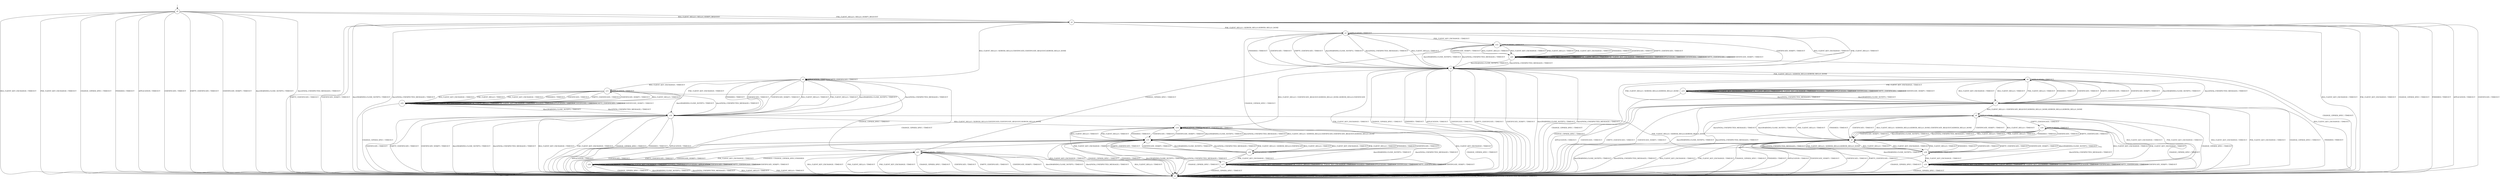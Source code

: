 digraph g {
__start0 [label="" shape="none"];

	s0 [shape="circle" label="s0"];
	s1 [shape="circle" label="s1"];
	s2 [shape="circle" label="s2"];
	s3 [shape="circle" label="s3"];
	s4 [shape="circle" label="s4"];
	s5 [shape="circle" label="s5"];
	s6 [shape="circle" label="s6"];
	s7 [shape="circle" label="s7"];
	s8 [shape="circle" label="s8"];
	s9 [shape="circle" label="s9"];
	s10 [shape="circle" label="s10"];
	s11 [shape="circle" label="s11"];
	s12 [shape="circle" label="s12"];
	s13 [shape="circle" label="s13"];
	s14 [shape="circle" label="s14"];
	s15 [shape="circle" label="s15"];
	s16 [shape="circle" label="s16"];
	s17 [shape="circle" label="s17"];
	s18 [shape="circle" label="s18"];
	s19 [shape="circle" label="s19"];
	s20 [shape="circle" label="s20"];
	s21 [shape="circle" label="s21"];
	s22 [shape="circle" label="s22"];
	s23 [shape="circle" label="s23"];
	s24 [shape="circle" label="s24"];
	s0 -> s2 [label="RSA_CLIENT_HELLO / HELLO_VERIFY_REQUEST"];
	s0 -> s1 [label="RSA_CLIENT_KEY_EXCHANGE / TIMEOUT"];
	s0 -> s2 [label="PSK_CLIENT_HELLO / HELLO_VERIFY_REQUEST"];
	s0 -> s1 [label="PSK_CLIENT_KEY_EXCHANGE / TIMEOUT"];
	s0 -> s1 [label="CHANGE_CIPHER_SPEC / TIMEOUT"];
	s0 -> s1 [label="FINISHED / TIMEOUT"];
	s0 -> s1 [label="APPLICATION / TIMEOUT"];
	s0 -> s1 [label="CERTIFICATE / TIMEOUT"];
	s0 -> s1 [label="EMPTY_CERTIFICATE / TIMEOUT"];
	s0 -> s1 [label="CERTIFICATE_VERIFY / TIMEOUT"];
	s0 -> s1 [label="Alert(WARNING,CLOSE_NOTIFY) / TIMEOUT"];
	s0 -> s1 [label="Alert(FATAL,UNEXPECTED_MESSAGE) / TIMEOUT"];
	s1 -> s1 [label="RSA_CLIENT_HELLO / TIMEOUT"];
	s1 -> s1 [label="RSA_CLIENT_KEY_EXCHANGE / TIMEOUT"];
	s1 -> s1 [label="PSK_CLIENT_HELLO / TIMEOUT"];
	s1 -> s1 [label="PSK_CLIENT_KEY_EXCHANGE / TIMEOUT"];
	s1 -> s1 [label="CHANGE_CIPHER_SPEC / TIMEOUT"];
	s1 -> s1 [label="FINISHED / TIMEOUT"];
	s1 -> s1 [label="APPLICATION / TIMEOUT"];
	s1 -> s1 [label="CERTIFICATE / TIMEOUT"];
	s1 -> s1 [label="EMPTY_CERTIFICATE / TIMEOUT"];
	s1 -> s1 [label="CERTIFICATE_VERIFY / TIMEOUT"];
	s1 -> s1 [label="Alert(WARNING,CLOSE_NOTIFY) / TIMEOUT"];
	s1 -> s1 [label="Alert(FATAL,UNEXPECTED_MESSAGE) / TIMEOUT"];
	s2 -> s4 [label="RSA_CLIENT_HELLO / SERVER_HELLO,CERTIFICATE,CERTIFICATE_REQUEST,SERVER_HELLO_DONE"];
	s2 -> s1 [label="RSA_CLIENT_KEY_EXCHANGE / TIMEOUT"];
	s2 -> s3 [label="PSK_CLIENT_HELLO / SERVER_HELLO,SERVER_HELLO_DONE"];
	s2 -> s1 [label="PSK_CLIENT_KEY_EXCHANGE / TIMEOUT"];
	s2 -> s1 [label="CHANGE_CIPHER_SPEC / TIMEOUT"];
	s2 -> s1 [label="FINISHED / TIMEOUT"];
	s2 -> s1 [label="APPLICATION / TIMEOUT"];
	s2 -> s1 [label="CERTIFICATE / TIMEOUT"];
	s2 -> s1 [label="EMPTY_CERTIFICATE / TIMEOUT"];
	s2 -> s1 [label="CERTIFICATE_VERIFY / TIMEOUT"];
	s2 -> s1 [label="Alert(WARNING,CLOSE_NOTIFY) / TIMEOUT"];
	s2 -> s1 [label="Alert(FATAL,UNEXPECTED_MESSAGE) / TIMEOUT"];
	s3 -> s5 [label="RSA_CLIENT_HELLO / TIMEOUT"];
	s3 -> s5 [label="RSA_CLIENT_KEY_EXCHANGE / TIMEOUT"];
	s3 -> s5 [label="PSK_CLIENT_HELLO / TIMEOUT"];
	s3 -> s12 [label="PSK_CLIENT_KEY_EXCHANGE / TIMEOUT"];
	s3 -> s1 [label="CHANGE_CIPHER_SPEC / TIMEOUT"];
	s3 -> s5 [label="FINISHED / TIMEOUT"];
	s3 -> s3 [label="APPLICATION / TIMEOUT"];
	s3 -> s5 [label="CERTIFICATE / TIMEOUT"];
	s3 -> s5 [label="EMPTY_CERTIFICATE / TIMEOUT"];
	s3 -> s5 [label="CERTIFICATE_VERIFY / TIMEOUT"];
	s3 -> s5 [label="Alert(WARNING,CLOSE_NOTIFY) / TIMEOUT"];
	s3 -> s5 [label="Alert(FATAL,UNEXPECTED_MESSAGE) / TIMEOUT"];
	s4 -> s16 [label="RSA_CLIENT_HELLO / TIMEOUT"];
	s4 -> s11 [label="RSA_CLIENT_KEY_EXCHANGE / TIMEOUT"];
	s4 -> s16 [label="PSK_CLIENT_HELLO / TIMEOUT"];
	s4 -> s22 [label="PSK_CLIENT_KEY_EXCHANGE / TIMEOUT"];
	s4 -> s1 [label="CHANGE_CIPHER_SPEC / TIMEOUT"];
	s4 -> s16 [label="FINISHED / TIMEOUT"];
	s4 -> s4 [label="APPLICATION / TIMEOUT"];
	s4 -> s16 [label="CERTIFICATE / TIMEOUT"];
	s4 -> s4 [label="EMPTY_CERTIFICATE / TIMEOUT"];
	s4 -> s16 [label="CERTIFICATE_VERIFY / TIMEOUT"];
	s4 -> s16 [label="Alert(WARNING,CLOSE_NOTIFY) / TIMEOUT"];
	s4 -> s16 [label="Alert(FATAL,UNEXPECTED_MESSAGE) / TIMEOUT"];
	s5 -> s14 [label="RSA_CLIENT_HELLO / CERTIFICATE_REQUEST,SERVER_HELLO_DONE,SERVER_HELLO,CERTIFICATE"];
	s5 -> s1 [label="RSA_CLIENT_KEY_EXCHANGE / TIMEOUT"];
	s5 -> s6 [label="PSK_CLIENT_HELLO / SERVER_HELLO,SERVER_HELLO_DONE"];
	s5 -> s1 [label="PSK_CLIENT_KEY_EXCHANGE / TIMEOUT"];
	s5 -> s1 [label="CHANGE_CIPHER_SPEC / TIMEOUT"];
	s5 -> s1 [label="FINISHED / TIMEOUT"];
	s5 -> s1 [label="APPLICATION / TIMEOUT"];
	s5 -> s1 [label="CERTIFICATE / TIMEOUT"];
	s5 -> s1 [label="EMPTY_CERTIFICATE / TIMEOUT"];
	s5 -> s1 [label="CERTIFICATE_VERIFY / TIMEOUT"];
	s5 -> s1 [label="Alert(WARNING,CLOSE_NOTIFY) / TIMEOUT"];
	s5 -> s1 [label="Alert(FATAL,UNEXPECTED_MESSAGE) / TIMEOUT"];
	s6 -> s7 [label="RSA_CLIENT_HELLO / TIMEOUT"];
	s6 -> s7 [label="RSA_CLIENT_KEY_EXCHANGE / TIMEOUT"];
	s6 -> s7 [label="PSK_CLIENT_HELLO / TIMEOUT"];
	s6 -> s13 [label="PSK_CLIENT_KEY_EXCHANGE / TIMEOUT"];
	s6 -> s1 [label="CHANGE_CIPHER_SPEC / TIMEOUT"];
	s6 -> s7 [label="FINISHED / TIMEOUT"];
	s6 -> s6 [label="APPLICATION / TIMEOUT"];
	s6 -> s7 [label="CERTIFICATE / TIMEOUT"];
	s6 -> s7 [label="EMPTY_CERTIFICATE / TIMEOUT"];
	s6 -> s7 [label="CERTIFICATE_VERIFY / TIMEOUT"];
	s6 -> s7 [label="Alert(WARNING,CLOSE_NOTIFY) / TIMEOUT"];
	s6 -> s7 [label="Alert(FATAL,UNEXPECTED_MESSAGE) / TIMEOUT"];
	s7 -> s8 [label="RSA_CLIENT_HELLO / CERTIFICATE_REQUEST,SERVER_HELLO_DONE,SERVER_HELLO,SERVER_HELLO_DONE"];
	s7 -> s1 [label="RSA_CLIENT_KEY_EXCHANGE / TIMEOUT"];
	s7 -> s6 [label="PSK_CLIENT_HELLO / SERVER_HELLO,SERVER_HELLO_DONE"];
	s7 -> s1 [label="PSK_CLIENT_KEY_EXCHANGE / TIMEOUT"];
	s7 -> s1 [label="CHANGE_CIPHER_SPEC / TIMEOUT"];
	s7 -> s1 [label="FINISHED / TIMEOUT"];
	s7 -> s1 [label="APPLICATION / TIMEOUT"];
	s7 -> s1 [label="CERTIFICATE / TIMEOUT"];
	s7 -> s1 [label="EMPTY_CERTIFICATE / TIMEOUT"];
	s7 -> s1 [label="CERTIFICATE_VERIFY / TIMEOUT"];
	s7 -> s1 [label="Alert(WARNING,CLOSE_NOTIFY) / TIMEOUT"];
	s7 -> s1 [label="Alert(FATAL,UNEXPECTED_MESSAGE) / TIMEOUT"];
	s8 -> s9 [label="RSA_CLIENT_HELLO / TIMEOUT"];
	s8 -> s10 [label="RSA_CLIENT_KEY_EXCHANGE / TIMEOUT"];
	s8 -> s9 [label="PSK_CLIENT_HELLO / TIMEOUT"];
	s8 -> s10 [label="PSK_CLIENT_KEY_EXCHANGE / TIMEOUT"];
	s8 -> s1 [label="CHANGE_CIPHER_SPEC / TIMEOUT"];
	s8 -> s9 [label="FINISHED / TIMEOUT"];
	s8 -> s8 [label="APPLICATION / TIMEOUT"];
	s8 -> s9 [label="CERTIFICATE / TIMEOUT"];
	s8 -> s19 [label="EMPTY_CERTIFICATE / TIMEOUT"];
	s8 -> s9 [label="CERTIFICATE_VERIFY / TIMEOUT"];
	s8 -> s9 [label="Alert(WARNING,CLOSE_NOTIFY) / TIMEOUT"];
	s8 -> s9 [label="Alert(FATAL,UNEXPECTED_MESSAGE) / TIMEOUT"];
	s9 -> s8 [label="RSA_CLIENT_HELLO / SERVER_HELLO,SERVER_HELLO_DONE,CERTIFICATE_REQUEST,SERVER_HELLO_DONE"];
	s9 -> s1 [label="RSA_CLIENT_KEY_EXCHANGE / TIMEOUT"];
	s9 -> s18 [label="PSK_CLIENT_HELLO / SERVER_HELLO,SERVER_HELLO_DONE"];
	s9 -> s1 [label="PSK_CLIENT_KEY_EXCHANGE / TIMEOUT"];
	s9 -> s1 [label="CHANGE_CIPHER_SPEC / TIMEOUT"];
	s9 -> s1 [label="FINISHED / TIMEOUT"];
	s9 -> s1 [label="APPLICATION / TIMEOUT"];
	s9 -> s1 [label="CERTIFICATE / TIMEOUT"];
	s9 -> s1 [label="EMPTY_CERTIFICATE / TIMEOUT"];
	s9 -> s1 [label="CERTIFICATE_VERIFY / TIMEOUT"];
	s9 -> s1 [label="Alert(WARNING,CLOSE_NOTIFY) / TIMEOUT"];
	s9 -> s1 [label="Alert(FATAL,UNEXPECTED_MESSAGE) / TIMEOUT"];
	s10 -> s10 [label="RSA_CLIENT_HELLO / TIMEOUT"];
	s10 -> s10 [label="RSA_CLIENT_KEY_EXCHANGE / TIMEOUT"];
	s10 -> s10 [label="PSK_CLIENT_HELLO / TIMEOUT"];
	s10 -> s10 [label="PSK_CLIENT_KEY_EXCHANGE / TIMEOUT"];
	s10 -> s1 [label="CHANGE_CIPHER_SPEC / TIMEOUT"];
	s10 -> s10 [label="FINISHED / TIMEOUT"];
	s10 -> s10 [label="APPLICATION / TIMEOUT"];
	s10 -> s10 [label="CERTIFICATE / TIMEOUT"];
	s10 -> s10 [label="EMPTY_CERTIFICATE / TIMEOUT"];
	s10 -> s10 [label="CERTIFICATE_VERIFY / TIMEOUT"];
	s10 -> s9 [label="Alert(WARNING,CLOSE_NOTIFY) / TIMEOUT"];
	s10 -> s9 [label="Alert(FATAL,UNEXPECTED_MESSAGE) / TIMEOUT"];
	s11 -> s22 [label="RSA_CLIENT_HELLO / TIMEOUT"];
	s11 -> s22 [label="RSA_CLIENT_KEY_EXCHANGE / TIMEOUT"];
	s11 -> s22 [label="PSK_CLIENT_HELLO / TIMEOUT"];
	s11 -> s22 [label="PSK_CLIENT_KEY_EXCHANGE / TIMEOUT"];
	s11 -> s21 [label="CHANGE_CIPHER_SPEC / TIMEOUT"];
	s11 -> s22 [label="FINISHED / TIMEOUT"];
	s11 -> s11 [label="APPLICATION / TIMEOUT"];
	s11 -> s22 [label="CERTIFICATE / TIMEOUT"];
	s11 -> s22 [label="EMPTY_CERTIFICATE / TIMEOUT"];
	s11 -> s22 [label="CERTIFICATE_VERIFY / TIMEOUT"];
	s11 -> s16 [label="Alert(WARNING,CLOSE_NOTIFY) / TIMEOUT"];
	s11 -> s16 [label="Alert(FATAL,UNEXPECTED_MESSAGE) / TIMEOUT"];
	s12 -> s23 [label="RSA_CLIENT_HELLO / TIMEOUT"];
	s12 -> s23 [label="RSA_CLIENT_KEY_EXCHANGE / TIMEOUT"];
	s12 -> s23 [label="PSK_CLIENT_HELLO / TIMEOUT"];
	s12 -> s23 [label="PSK_CLIENT_KEY_EXCHANGE / TIMEOUT"];
	s12 -> s21 [label="CHANGE_CIPHER_SPEC / TIMEOUT"];
	s12 -> s23 [label="FINISHED / TIMEOUT"];
	s12 -> s12 [label="APPLICATION / TIMEOUT"];
	s12 -> s23 [label="CERTIFICATE / TIMEOUT"];
	s12 -> s23 [label="EMPTY_CERTIFICATE / TIMEOUT"];
	s12 -> s23 [label="CERTIFICATE_VERIFY / TIMEOUT"];
	s12 -> s5 [label="Alert(WARNING,CLOSE_NOTIFY) / TIMEOUT"];
	s12 -> s5 [label="Alert(FATAL,UNEXPECTED_MESSAGE) / TIMEOUT"];
	s13 -> s13 [label="RSA_CLIENT_HELLO / TIMEOUT"];
	s13 -> s13 [label="RSA_CLIENT_KEY_EXCHANGE / TIMEOUT"];
	s13 -> s13 [label="PSK_CLIENT_HELLO / TIMEOUT"];
	s13 -> s13 [label="PSK_CLIENT_KEY_EXCHANGE / TIMEOUT"];
	s13 -> s1 [label="CHANGE_CIPHER_SPEC / TIMEOUT"];
	s13 -> s13 [label="FINISHED / TIMEOUT"];
	s13 -> s13 [label="APPLICATION / TIMEOUT"];
	s13 -> s13 [label="CERTIFICATE / TIMEOUT"];
	s13 -> s13 [label="EMPTY_CERTIFICATE / TIMEOUT"];
	s13 -> s13 [label="CERTIFICATE_VERIFY / TIMEOUT"];
	s13 -> s7 [label="Alert(WARNING,CLOSE_NOTIFY) / TIMEOUT"];
	s13 -> s7 [label="Alert(FATAL,UNEXPECTED_MESSAGE) / TIMEOUT"];
	s14 -> s15 [label="RSA_CLIENT_HELLO / TIMEOUT"];
	s14 -> s17 [label="RSA_CLIENT_KEY_EXCHANGE / TIMEOUT"];
	s14 -> s15 [label="PSK_CLIENT_HELLO / TIMEOUT"];
	s14 -> s17 [label="PSK_CLIENT_KEY_EXCHANGE / TIMEOUT"];
	s14 -> s1 [label="CHANGE_CIPHER_SPEC / TIMEOUT"];
	s14 -> s15 [label="FINISHED / TIMEOUT"];
	s14 -> s14 [label="APPLICATION / TIMEOUT"];
	s14 -> s15 [label="CERTIFICATE / TIMEOUT"];
	s14 -> s14 [label="EMPTY_CERTIFICATE / TIMEOUT"];
	s14 -> s15 [label="CERTIFICATE_VERIFY / TIMEOUT"];
	s14 -> s15 [label="Alert(WARNING,CLOSE_NOTIFY) / TIMEOUT"];
	s14 -> s15 [label="Alert(FATAL,UNEXPECTED_MESSAGE) / TIMEOUT"];
	s15 -> s14 [label="RSA_CLIENT_HELLO / SERVER_HELLO,CERTIFICATE,CERTIFICATE_REQUEST,SERVER_HELLO_DONE"];
	s15 -> s1 [label="RSA_CLIENT_KEY_EXCHANGE / TIMEOUT"];
	s15 -> s20 [label="PSK_CLIENT_HELLO / SERVER_HELLO,CERTIFICATE"];
	s15 -> s1 [label="PSK_CLIENT_KEY_EXCHANGE / TIMEOUT"];
	s15 -> s1 [label="CHANGE_CIPHER_SPEC / TIMEOUT"];
	s15 -> s1 [label="FINISHED / TIMEOUT"];
	s15 -> s1 [label="APPLICATION / TIMEOUT"];
	s15 -> s1 [label="CERTIFICATE / TIMEOUT"];
	s15 -> s1 [label="EMPTY_CERTIFICATE / TIMEOUT"];
	s15 -> s1 [label="CERTIFICATE_VERIFY / TIMEOUT"];
	s15 -> s1 [label="Alert(WARNING,CLOSE_NOTIFY) / TIMEOUT"];
	s15 -> s1 [label="Alert(FATAL,UNEXPECTED_MESSAGE) / TIMEOUT"];
	s16 -> s14 [label="RSA_CLIENT_HELLO / SERVER_HELLO,CERTIFICATE,CERTIFICATE_REQUEST,SERVER_HELLO_DONE"];
	s16 -> s1 [label="RSA_CLIENT_KEY_EXCHANGE / TIMEOUT"];
	s16 -> s18 [label="PSK_CLIENT_HELLO / SERVER_HELLO,SERVER_HELLO_DONE"];
	s16 -> s1 [label="PSK_CLIENT_KEY_EXCHANGE / TIMEOUT"];
	s16 -> s1 [label="CHANGE_CIPHER_SPEC / TIMEOUT"];
	s16 -> s1 [label="FINISHED / TIMEOUT"];
	s16 -> s1 [label="APPLICATION / TIMEOUT"];
	s16 -> s1 [label="CERTIFICATE / TIMEOUT"];
	s16 -> s1 [label="EMPTY_CERTIFICATE / TIMEOUT"];
	s16 -> s1 [label="CERTIFICATE_VERIFY / TIMEOUT"];
	s16 -> s1 [label="Alert(WARNING,CLOSE_NOTIFY) / TIMEOUT"];
	s16 -> s1 [label="Alert(FATAL,UNEXPECTED_MESSAGE) / TIMEOUT"];
	s17 -> s17 [label="RSA_CLIENT_HELLO / TIMEOUT"];
	s17 -> s17 [label="RSA_CLIENT_KEY_EXCHANGE / TIMEOUT"];
	s17 -> s17 [label="PSK_CLIENT_HELLO / TIMEOUT"];
	s17 -> s17 [label="PSK_CLIENT_KEY_EXCHANGE / TIMEOUT"];
	s17 -> s1 [label="CHANGE_CIPHER_SPEC / TIMEOUT"];
	s17 -> s17 [label="FINISHED / TIMEOUT"];
	s17 -> s17 [label="APPLICATION / TIMEOUT"];
	s17 -> s17 [label="CERTIFICATE / TIMEOUT"];
	s17 -> s17 [label="EMPTY_CERTIFICATE / TIMEOUT"];
	s17 -> s17 [label="CERTIFICATE_VERIFY / TIMEOUT"];
	s17 -> s15 [label="Alert(WARNING,CLOSE_NOTIFY) / TIMEOUT"];
	s17 -> s15 [label="Alert(FATAL,UNEXPECTED_MESSAGE) / TIMEOUT"];
	s18 -> s9 [label="RSA_CLIENT_HELLO / TIMEOUT"];
	s18 -> s9 [label="RSA_CLIENT_KEY_EXCHANGE / TIMEOUT"];
	s18 -> s9 [label="PSK_CLIENT_HELLO / TIMEOUT"];
	s18 -> s10 [label="PSK_CLIENT_KEY_EXCHANGE / TIMEOUT"];
	s18 -> s1 [label="CHANGE_CIPHER_SPEC / TIMEOUT"];
	s18 -> s9 [label="FINISHED / TIMEOUT"];
	s18 -> s18 [label="APPLICATION / TIMEOUT"];
	s18 -> s9 [label="CERTIFICATE / TIMEOUT"];
	s18 -> s9 [label="EMPTY_CERTIFICATE / TIMEOUT"];
	s18 -> s9 [label="CERTIFICATE_VERIFY / TIMEOUT"];
	s18 -> s9 [label="Alert(WARNING,CLOSE_NOTIFY) / TIMEOUT"];
	s18 -> s9 [label="Alert(FATAL,UNEXPECTED_MESSAGE) / TIMEOUT"];
	s19 -> s9 [label="RSA_CLIENT_HELLO / TIMEOUT"];
	s19 -> s10 [label="RSA_CLIENT_KEY_EXCHANGE / TIMEOUT"];
	s19 -> s9 [label="PSK_CLIENT_HELLO / TIMEOUT"];
	s19 -> s10 [label="PSK_CLIENT_KEY_EXCHANGE / TIMEOUT"];
	s19 -> s1 [label="CHANGE_CIPHER_SPEC / TIMEOUT"];
	s19 -> s9 [label="FINISHED / TIMEOUT"];
	s19 -> s19 [label="APPLICATION / TIMEOUT"];
	s19 -> s9 [label="CERTIFICATE / TIMEOUT"];
	s19 -> s9 [label="EMPTY_CERTIFICATE / TIMEOUT"];
	s19 -> s9 [label="CERTIFICATE_VERIFY / TIMEOUT"];
	s19 -> s9 [label="Alert(WARNING,CLOSE_NOTIFY) / TIMEOUT"];
	s19 -> s9 [label="Alert(FATAL,UNEXPECTED_MESSAGE) / TIMEOUT"];
	s20 -> s15 [label="RSA_CLIENT_HELLO / TIMEOUT"];
	s20 -> s15 [label="RSA_CLIENT_KEY_EXCHANGE / TIMEOUT"];
	s20 -> s15 [label="PSK_CLIENT_HELLO / TIMEOUT"];
	s20 -> s17 [label="PSK_CLIENT_KEY_EXCHANGE / TIMEOUT"];
	s20 -> s1 [label="CHANGE_CIPHER_SPEC / TIMEOUT"];
	s20 -> s15 [label="FINISHED / TIMEOUT"];
	s20 -> s20 [label="APPLICATION / TIMEOUT"];
	s20 -> s15 [label="CERTIFICATE / TIMEOUT"];
	s20 -> s15 [label="EMPTY_CERTIFICATE / TIMEOUT"];
	s20 -> s15 [label="CERTIFICATE_VERIFY / TIMEOUT"];
	s20 -> s15 [label="Alert(WARNING,CLOSE_NOTIFY) / TIMEOUT"];
	s20 -> s15 [label="Alert(FATAL,UNEXPECTED_MESSAGE) / TIMEOUT"];
	s21 -> s1 [label="RSA_CLIENT_HELLO / TIMEOUT"];
	s21 -> s1 [label="RSA_CLIENT_KEY_EXCHANGE / TIMEOUT"];
	s21 -> s1 [label="PSK_CLIENT_HELLO / TIMEOUT"];
	s21 -> s1 [label="PSK_CLIENT_KEY_EXCHANGE / TIMEOUT"];
	s21 -> s1 [label="CHANGE_CIPHER_SPEC / TIMEOUT"];
	s21 -> s24 [label="FINISHED / CHANGE_CIPHER_SPEC,FINISHED"];
	s21 -> s21 [label="APPLICATION / TIMEOUT"];
	s21 -> s1 [label="CERTIFICATE / TIMEOUT"];
	s21 -> s1 [label="EMPTY_CERTIFICATE / TIMEOUT"];
	s21 -> s1 [label="CERTIFICATE_VERIFY / TIMEOUT"];
	s21 -> s1 [label="Alert(WARNING,CLOSE_NOTIFY) / TIMEOUT"];
	s21 -> s1 [label="Alert(FATAL,UNEXPECTED_MESSAGE) / TIMEOUT"];
	s22 -> s22 [label="RSA_CLIENT_HELLO / TIMEOUT"];
	s22 -> s22 [label="RSA_CLIENT_KEY_EXCHANGE / TIMEOUT"];
	s22 -> s22 [label="PSK_CLIENT_HELLO / TIMEOUT"];
	s22 -> s22 [label="PSK_CLIENT_KEY_EXCHANGE / TIMEOUT"];
	s22 -> s1 [label="CHANGE_CIPHER_SPEC / TIMEOUT"];
	s22 -> s22 [label="FINISHED / TIMEOUT"];
	s22 -> s22 [label="APPLICATION / TIMEOUT"];
	s22 -> s22 [label="CERTIFICATE / TIMEOUT"];
	s22 -> s22 [label="EMPTY_CERTIFICATE / TIMEOUT"];
	s22 -> s22 [label="CERTIFICATE_VERIFY / TIMEOUT"];
	s22 -> s16 [label="Alert(WARNING,CLOSE_NOTIFY) / TIMEOUT"];
	s22 -> s16 [label="Alert(FATAL,UNEXPECTED_MESSAGE) / TIMEOUT"];
	s23 -> s23 [label="RSA_CLIENT_HELLO / TIMEOUT"];
	s23 -> s23 [label="RSA_CLIENT_KEY_EXCHANGE / TIMEOUT"];
	s23 -> s23 [label="PSK_CLIENT_HELLO / TIMEOUT"];
	s23 -> s23 [label="PSK_CLIENT_KEY_EXCHANGE / TIMEOUT"];
	s23 -> s1 [label="CHANGE_CIPHER_SPEC / TIMEOUT"];
	s23 -> s23 [label="FINISHED / TIMEOUT"];
	s23 -> s23 [label="APPLICATION / TIMEOUT"];
	s23 -> s23 [label="CERTIFICATE / TIMEOUT"];
	s23 -> s23 [label="EMPTY_CERTIFICATE / TIMEOUT"];
	s23 -> s23 [label="CERTIFICATE_VERIFY / TIMEOUT"];
	s23 -> s5 [label="Alert(WARNING,CLOSE_NOTIFY) / TIMEOUT"];
	s23 -> s5 [label="Alert(FATAL,UNEXPECTED_MESSAGE) / TIMEOUT"];
	s24 -> s1 [label="RSA_CLIENT_HELLO / TIMEOUT"];
	s24 -> s24 [label="RSA_CLIENT_KEY_EXCHANGE / TIMEOUT"];
	s24 -> s1 [label="PSK_CLIENT_HELLO / TIMEOUT"];
	s24 -> s24 [label="PSK_CLIENT_KEY_EXCHANGE / TIMEOUT"];
	s24 -> s1 [label="CHANGE_CIPHER_SPEC / TIMEOUT"];
	s24 -> s24 [label="FINISHED / TIMEOUT"];
	s24 -> s24 [label="APPLICATION / APPLICATION"];
	s24 -> s24 [label="CERTIFICATE / TIMEOUT"];
	s24 -> s24 [label="EMPTY_CERTIFICATE / TIMEOUT"];
	s24 -> s24 [label="CERTIFICATE_VERIFY / TIMEOUT"];
	s24 -> s1 [label="Alert(WARNING,CLOSE_NOTIFY) / TIMEOUT"];
	s24 -> s1 [label="Alert(FATAL,UNEXPECTED_MESSAGE) / TIMEOUT"];

__start0 -> s0;
}

